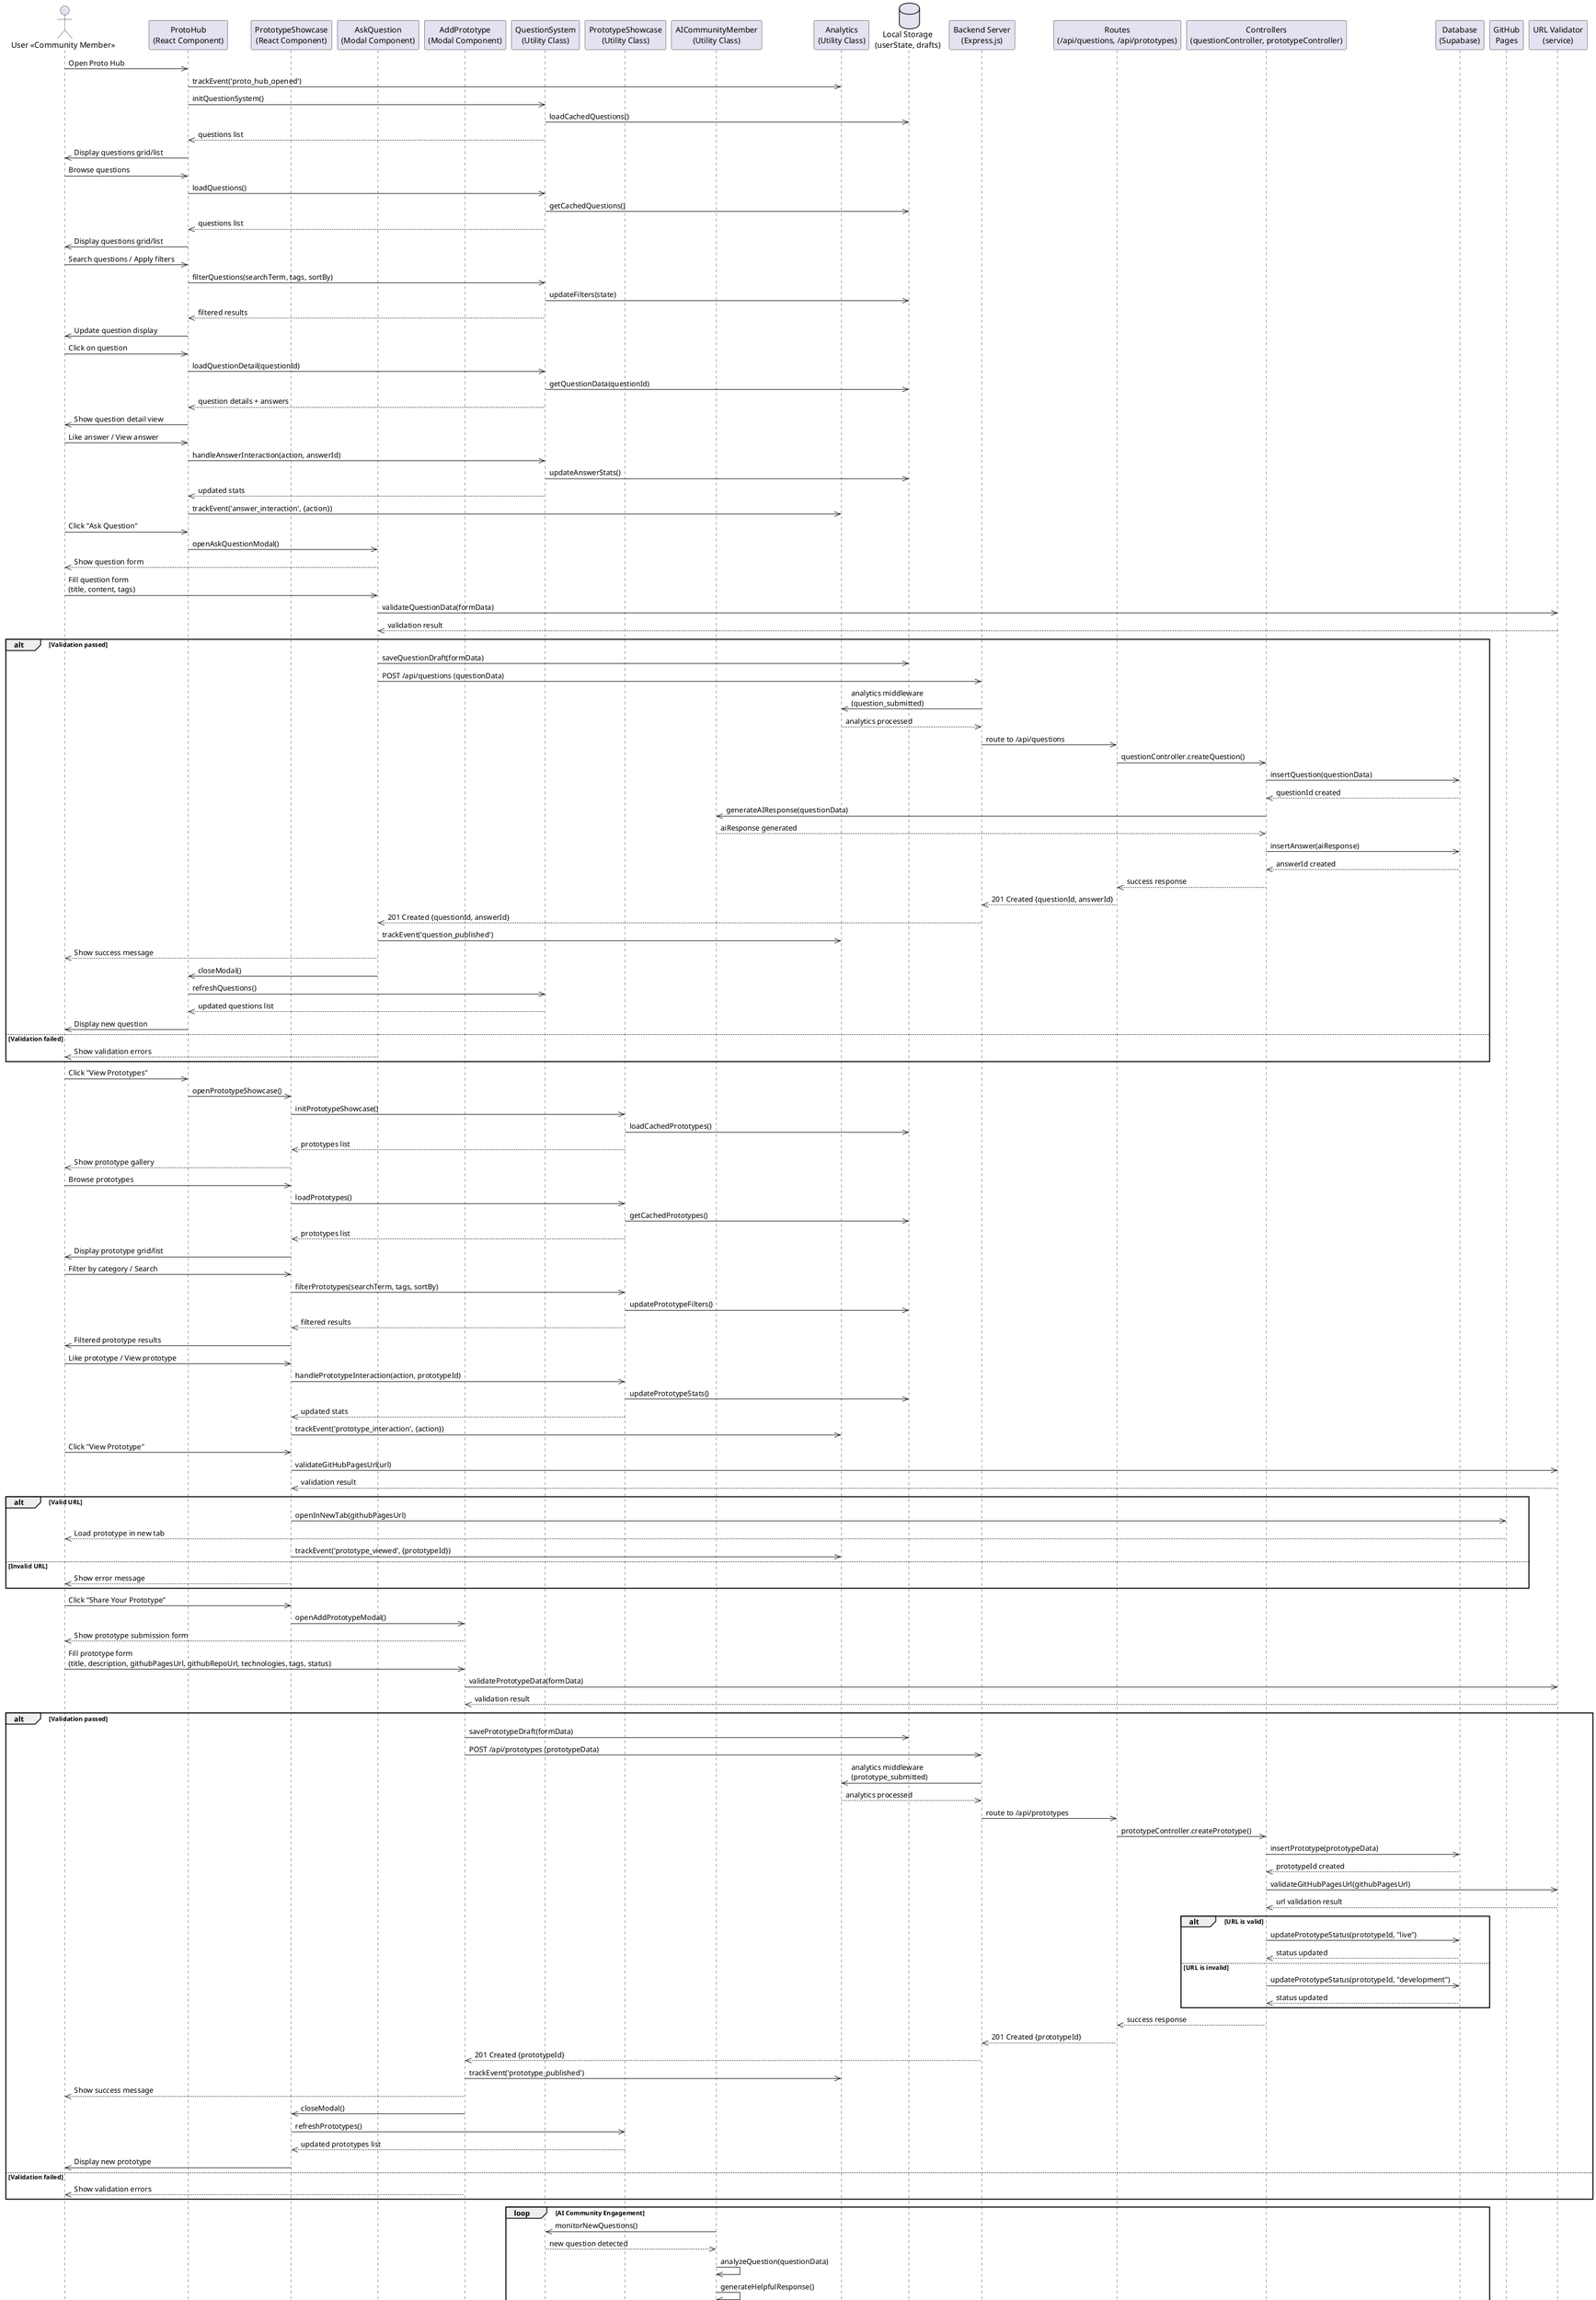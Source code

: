 @startuml
actor U as "User <<Community Member>>"
participant PH as "ProtoHub\n(React Component)"
participant PS as "PrototypeShowcase\n(React Component)"
participant AQ as "AskQuestion\n(Modal Component)"
participant AP as "AddPrototype\n(Modal Component)"
participant QS as "QuestionSystem\n(Utility Class)"
participant PSS as "PrototypeShowcase\n(Utility Class)"
participant AI as "AICommunityMember\n(Utility Class)"
participant ANA as "Analytics\n(Utility Class)"
database LS as "Local Storage\n(userState, drafts)"
participant API as "Backend Server\n(Express.js)"
participant ROUTES as "Routes\n(/api/questions, /api/prototypes)"
participant CONTROLLER as "Controllers\n(questionController, prototypeController)"
participant DB as "Database\n(Supabase)"
participant GH as "GitHub\nPages"
participant VAL as "URL Validator\n(service)"

' Session start
U ->> PH : Open Proto Hub
PH ->> ANA : trackEvent('proto_hub_opened')
PH ->> QS : initQuestionSystem()
QS ->> LS : loadCachedQuestions()
QS -->> PH : questions list
PH ->> U : Display questions grid/list

' Question browsing flow
U ->> PH : Browse questions
PH ->> QS : loadQuestions()
QS ->> LS : getCachedQuestions()
QS -->> PH : questions list
PH ->> U : Display questions grid/list

' Search and filtering
U ->> PH : Search questions / Apply filters
PH ->> QS : filterQuestions(searchTerm, tags, sortBy)
QS ->> LS : updateFilters(state)
QS -->> PH : filtered results
PH ->> U : Update question display

' Question detail view
U ->> PH : Click on question
PH ->> QS : loadQuestionDetail(questionId)
QS ->> LS : getQuestionData(questionId)
QS -->> PH : question details + answers
PH ->> U : Show question detail view

' Answer interaction
U ->> PH : Like answer / View answer
PH ->> QS : handleAnswerInteraction(action, answerId)
QS ->> LS : updateAnswerStats()
QS -->> PH : updated stats
PH ->> ANA : trackEvent('answer_interaction', {action})

' Ask new question flow
U ->> PH : Click "Ask Question"
PH ->> AQ : openAskQuestionModal()
AQ -->> U : Show question form

' Question submission
U ->> AQ : Fill question form\n(title, content, tags)
AQ ->> VAL : validateQuestionData(formData)
VAL -->> AQ : validation result

alt Validation passed
    AQ ->> LS : saveQuestionDraft(formData)
    AQ ->> API : POST /api/questions (questionData)
    
    ' Backend Server Flow
    API ->> ANA : analytics middleware\n(question_submitted)
    ANA -->> API : analytics processed
    
    API ->> ROUTES : route to /api/questions
    ROUTES ->> CONTROLLER : questionController.createQuestion()
    
    ' Database Operations
    CONTROLLER ->> DB : insertQuestion(questionData)
    DB -->> CONTROLLER : questionId created
    
    ' AI Community Member Response
    CONTROLLER ->> AI : generateAIResponse(questionData)
    AI -->> CONTROLLER : aiResponse generated
    
    CONTROLLER ->> DB : insertAnswer(aiResponse)
    DB -->> CONTROLLER : answerId created
    
    CONTROLLER -->> ROUTES : success response
    ROUTES -->> API : 201 Created {questionId, answerId}
    API -->> AQ : 201 Created {questionId, answerId}
    
    AQ ->> ANA : trackEvent('question_published')
    AQ -->> U : Show success message
    AQ ->> PH : closeModal()
    PH ->> QS : refreshQuestions()
    QS -->> PH : updated questions list
    PH ->> U : Display new question
else Validation failed
    AQ -->> U : Show validation errors
end

' Prototype showcase flow
U ->> PH : Click "View Prototypes"
PH ->> PS : openPrototypeShowcase()
PS ->> PSS : initPrototypeShowcase()
PSS ->> LS : loadCachedPrototypes()
PSS -->> PS : prototypes list
PS -->> U : Show prototype gallery

' Prototype browsing
U ->> PS : Browse prototypes
PS ->> PSS : loadPrototypes()
PSS ->> LS : getCachedPrototypes()
PSS -->> PS : prototypes list
PS ->> U : Display prototype grid/list

' Prototype filtering
U ->> PS : Filter by category / Search
PS ->> PSS : filterPrototypes(searchTerm, tags, sortBy)
PSS ->> LS : updatePrototypeFilters()
PSS -->> PS : filtered results
PS ->> U : Filtered prototype results

' Prototype interaction
U ->> PS : Like prototype / View prototype
PS ->> PSS : handlePrototypeInteraction(action, prototypeId)
PSS ->> LS : updatePrototypeStats()
PSS -->> PS : updated stats
PS ->> ANA : trackEvent('prototype_interaction', {action})

' View live prototype
U ->> PS : Click "View Prototype"
PS ->> VAL : validateGitHubPagesUrl(url)
VAL -->> PS : validation result

alt Valid URL
    PS ->> GH : openInNewTab(githubPagesUrl)
    GH -->> U : Load prototype in new tab
    PS ->> ANA : trackEvent('prototype_viewed', {prototypeId})
else Invalid URL
    PS -->> U : Show error message
end

' Add new prototype flow
U ->> PS : Click "Share Your Prototype"
PS ->> AP : openAddPrototypeModal()
AP -->> U : Show prototype submission form

' Prototype submission
U ->> AP : Fill prototype form\n(title, description, githubPagesUrl, githubRepoUrl, technologies, tags, status)
AP ->> VAL : validatePrototypeData(formData)
VAL -->> AP : validation result

alt Validation passed
    AP ->> LS : savePrototypeDraft(formData)
    AP ->> API : POST /api/prototypes (prototypeData)
    
    ' Backend Server Flow
    API ->> ANA : analytics middleware\n(prototype_submitted)
    ANA -->> API : analytics processed
    
    API ->> ROUTES : route to /api/prototypes
    ROUTES ->> CONTROLLER : prototypeController.createPrototype()
    
    ' Database Operations
    CONTROLLER ->> DB : insertPrototype(prototypeData)
    DB -->> CONTROLLER : prototypeId created
    
    ' URL Validation Service
    CONTROLLER ->> VAL : validateGitHubPagesUrl(githubPagesUrl)
    VAL -->> CONTROLLER : url validation result
    
    alt URL is valid
        CONTROLLER ->> DB : updatePrototypeStatus(prototypeId, "live")
        DB -->> CONTROLLER : status updated
    else URL is invalid
        CONTROLLER ->> DB : updatePrototypeStatus(prototypeId, "development")
        DB -->> CONTROLLER : status updated
    end
    
    CONTROLLER -->> ROUTES : success response
    ROUTES -->> API : 201 Created {prototypeId}
    API -->> AP : 201 Created {prototypeId}
    
    AP ->> ANA : trackEvent('prototype_published')
    AP -->> U : Show success message
    AP ->> PS : closeModal()
    PS ->> PSS : refreshPrototypes()
    PSS -->> PS : updated prototypes list
    PS ->> U : Display new prototype
else Validation failed
    AP -->> U : Show validation errors
end

' AI Community Member interactions
loop AI Community Engagement
    AI ->> QS : monitorNewQuestions()
    QS -->> AI : new question detected
    
    AI ->> AI : analyzeQuestion(questionData)
    AI ->> AI : generateHelpfulResponse()
    AI ->> CONTROLLER : postAIResponse(questionId, response)
    CONTROLLER ->> DB : insertAnswer(aiResponse)
    DB -->> CONTROLLER : answerId created
    
    AI ->> ANA : trackEvent('ai_response_posted')
end

' Community moderation flow
opt Moderation needed
    U ->> PH : Report inappropriate content
    PH ->> API : POST /api/reports (reportData)
    
    API ->> ANA : analytics middleware\n(content_reported)
    ANA -->> API : analytics processed
    
    API ->> ROUTES : route to /api/reports
    ROUTES ->> CONTROLLER : moderationController.createReport()
    
    CONTROLLER ->> DB : insertReport(reportData)
    DB -->> CONTROLLER : reportId created
    
    CONTROLLER -->> ROUTES : success response
    ROUTES -->> API : 201 Created {reportId}
    API -->> PH : 201 Created {reportId}
    
    PH -->> U : Show confirmation message
end

' User profile interactions
U ->> PH : Update profile / View reputation
PH ->> LS : getUserProfile()
LS -->> PH : profile data
PH ->> U : Display profile information

' Session persistence
PH ->> LS : saveUserState(currentState)
LS -->> PH : state saved

' Analytics tracking
PH ->> ANA : trackUserJourney(actions)
ANA -->> PH : analytics processed

@enduml 